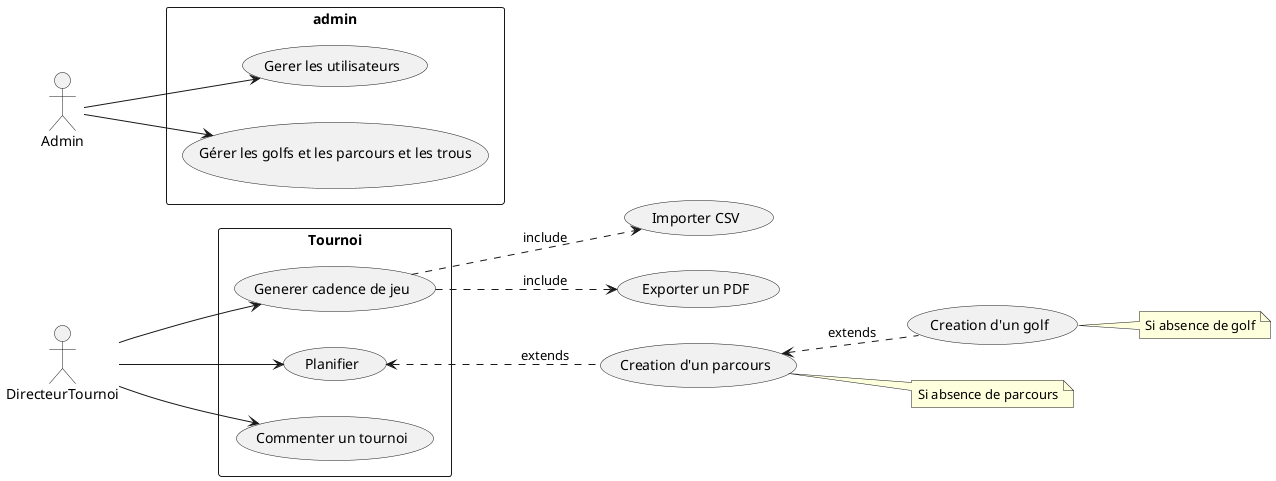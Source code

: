 @startuml
'https://plantuml.com/use-case-diagram





left to right direction
actor "DirecteurTournoi" as dt
rectangle Tournoi {
  usecase "Generer cadence de jeu" as UC1
  usecase "Planifier" as UC2
  usecase "Commenter un tournoi" as UC3
}

(UC1) ..> (Importer CSV) : include
(UC1) ..> (Exporter un PDF) : include
(UC2) <.. (Creation d'un parcours)  : extends
(Creation d'un parcours) <.. (Creation d'un golf) : extends

note "Si absence de parcours" as N1
(Creation d'un parcours) .. N1

note "Si absence de golf" as N2
(Creation d'un golf) .. N2




dt --> UC1
dt --> UC2
dt --> UC3

left to right direction
actor "Admin" as ad
rectangle admin {
  usecase "Gerer les utilisateurs" as adUC1
  usecase "Gérer les golfs et les parcours et les trous" as adUC2

}
ad --> adUC1
ad --> adUC2



@enduml